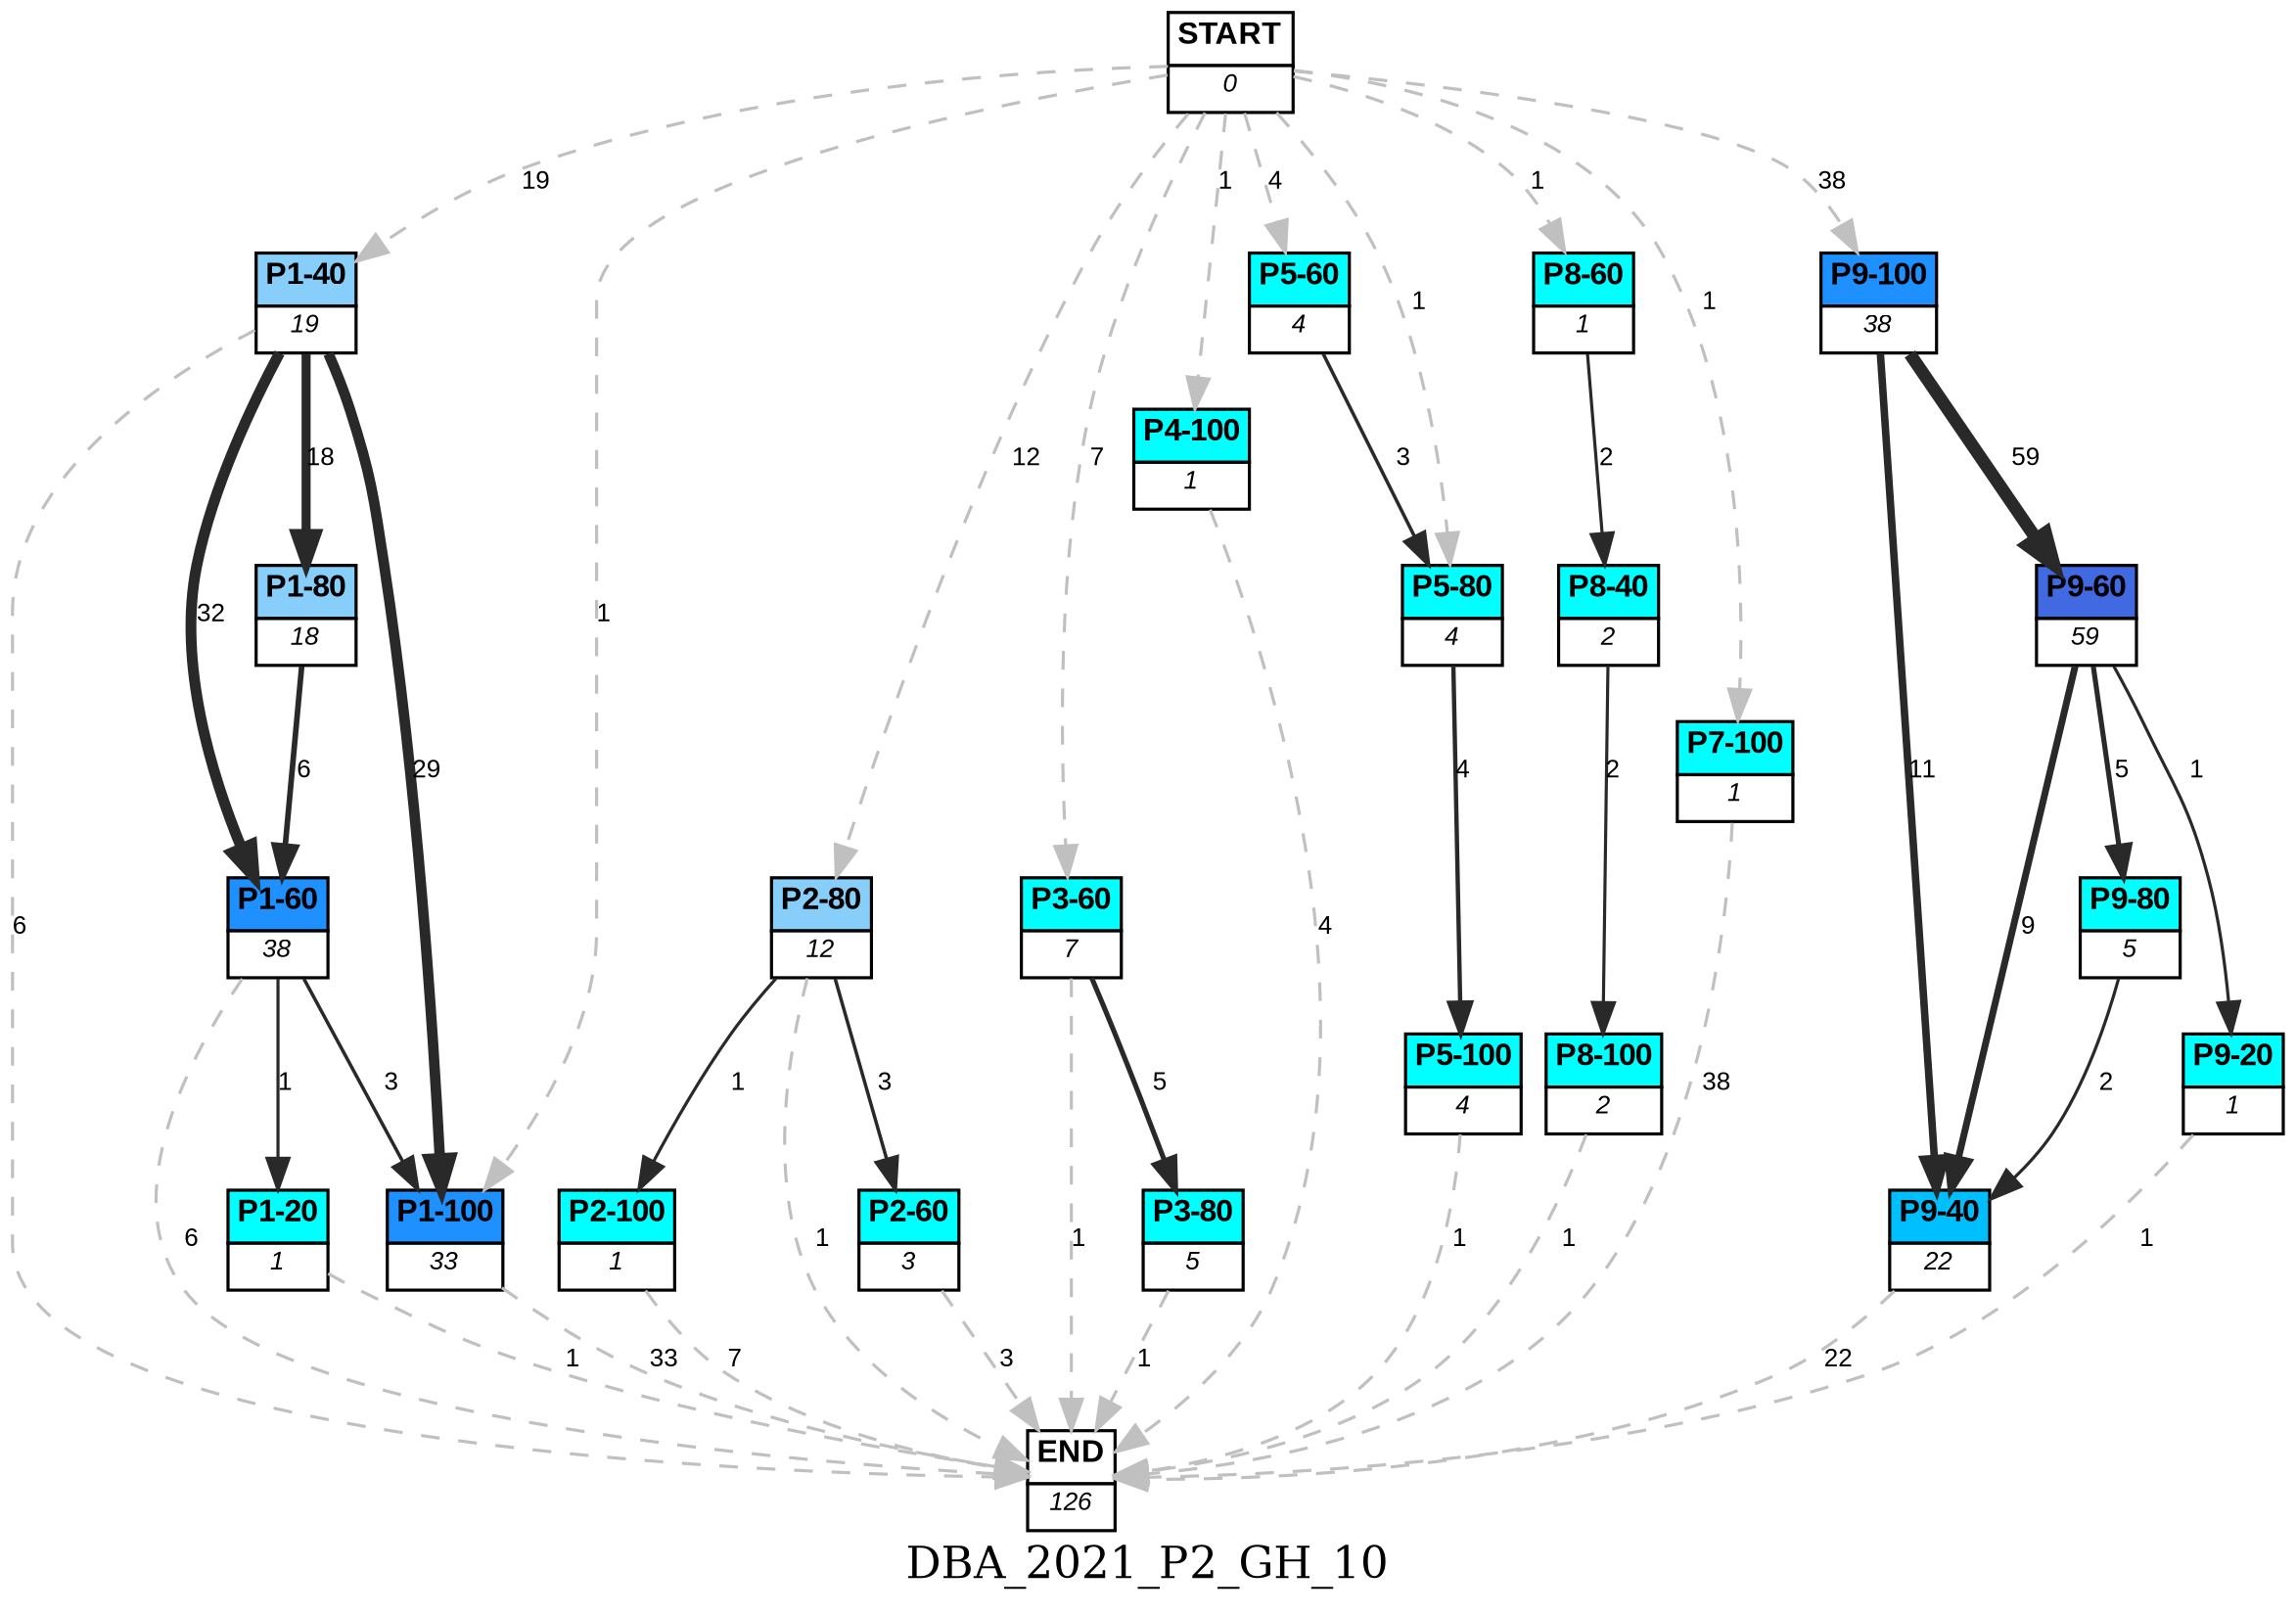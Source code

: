 digraph DBA_2021_P2_GH_10 {
	label=DBA_2021_P2_GH_10;
	dpi = 150
	size="16,11!";
	margin = 0;
"START" [shape=plain, label=<<table border="0" cellborder="1" cellspacing="0"><tr><td bgcolor="white"><FONT face="Arial" POINT-SIZE="10"><b>START</b></FONT></td></tr><tr><td bgcolor="white"><FONT face="Arial" POINT-SIZE="8"><i>0</i></FONT></td></tr></table>>]

"P1-40" [shape=plain, label=<<table border="0" cellborder="1" cellspacing="0"><tr><td bgcolor="lightskyblue"><FONT face="Arial" POINT-SIZE="10"><b>P1-40</b></FONT></td></tr><tr><td bgcolor="white"><FONT face="Arial" POINT-SIZE="8"><i>19</i></FONT></td></tr></table>>]

"P1-60" [shape=plain, label=<<table border="0" cellborder="1" cellspacing="0"><tr><td bgcolor="dodgerblue"><FONT face="Arial" POINT-SIZE="10"><b>P1-60</b></FONT></td></tr><tr><td bgcolor="white"><FONT face="Arial" POINT-SIZE="8"><i>38</i></FONT></td></tr></table>>]

"P1-20" [shape=plain, label=<<table border="0" cellborder="1" cellspacing="0"><tr><td bgcolor="aqua"><FONT face="Arial" POINT-SIZE="10"><b>P1-20</b></FONT></td></tr><tr><td bgcolor="white"><FONT face="Arial" POINT-SIZE="8"><i>1</i></FONT></td></tr></table>>]

"P1-100" [shape=plain, label=<<table border="0" cellborder="1" cellspacing="0"><tr><td bgcolor="dodgerblue"><FONT face="Arial" POINT-SIZE="10"><b>P1-100</b></FONT></td></tr><tr><td bgcolor="white"><FONT face="Arial" POINT-SIZE="8"><i>33</i></FONT></td></tr></table>>]

"P1-80" [shape=plain, label=<<table border="0" cellborder="1" cellspacing="0"><tr><td bgcolor="lightskyblue"><FONT face="Arial" POINT-SIZE="10"><b>P1-80</b></FONT></td></tr><tr><td bgcolor="white"><FONT face="Arial" POINT-SIZE="8"><i>18</i></FONT></td></tr></table>>]

"P2-80" [shape=plain, label=<<table border="0" cellborder="1" cellspacing="0"><tr><td bgcolor="lightskyblue"><FONT face="Arial" POINT-SIZE="10"><b>P2-80</b></FONT></td></tr><tr><td bgcolor="white"><FONT face="Arial" POINT-SIZE="8"><i>12</i></FONT></td></tr></table>>]

"P2-60" [shape=plain, label=<<table border="0" cellborder="1" cellspacing="0"><tr><td bgcolor="aqua"><FONT face="Arial" POINT-SIZE="10"><b>P2-60</b></FONT></td></tr><tr><td bgcolor="white"><FONT face="Arial" POINT-SIZE="8"><i>3</i></FONT></td></tr></table>>]

"P2-100" [shape=plain, label=<<table border="0" cellborder="1" cellspacing="0"><tr><td bgcolor="aqua"><FONT face="Arial" POINT-SIZE="10"><b>P2-100</b></FONT></td></tr><tr><td bgcolor="white"><FONT face="Arial" POINT-SIZE="8"><i>1</i></FONT></td></tr></table>>]

"P3-60" [shape=plain, label=<<table border="0" cellborder="1" cellspacing="0"><tr><td bgcolor="aqua"><FONT face="Arial" POINT-SIZE="10"><b>P3-60</b></FONT></td></tr><tr><td bgcolor="white"><FONT face="Arial" POINT-SIZE="8"><i>7</i></FONT></td></tr></table>>]

"P4-100" [shape=plain, label=<<table border="0" cellborder="1" cellspacing="0"><tr><td bgcolor="aqua"><FONT face="Arial" POINT-SIZE="10"><b>P4-100</b></FONT></td></tr><tr><td bgcolor="white"><FONT face="Arial" POINT-SIZE="8"><i>1</i></FONT></td></tr></table>>]

"P5-60" [shape=plain, label=<<table border="0" cellborder="1" cellspacing="0"><tr><td bgcolor="aqua"><FONT face="Arial" POINT-SIZE="10"><b>P5-60</b></FONT></td></tr><tr><td bgcolor="white"><FONT face="Arial" POINT-SIZE="8"><i>4</i></FONT></td></tr></table>>]

"P5-80" [shape=plain, label=<<table border="0" cellborder="1" cellspacing="0"><tr><td bgcolor="aqua"><FONT face="Arial" POINT-SIZE="10"><b>P5-80</b></FONT></td></tr><tr><td bgcolor="white"><FONT face="Arial" POINT-SIZE="8"><i>4</i></FONT></td></tr></table>>]

"P3-80" [shape=plain, label=<<table border="0" cellborder="1" cellspacing="0"><tr><td bgcolor="aqua"><FONT face="Arial" POINT-SIZE="10"><b>P3-80</b></FONT></td></tr><tr><td bgcolor="white"><FONT face="Arial" POINT-SIZE="8"><i>5</i></FONT></td></tr></table>>]

"P5-100" [shape=plain, label=<<table border="0" cellborder="1" cellspacing="0"><tr><td bgcolor="aqua"><FONT face="Arial" POINT-SIZE="10"><b>P5-100</b></FONT></td></tr><tr><td bgcolor="white"><FONT face="Arial" POINT-SIZE="8"><i>4</i></FONT></td></tr></table>>]

"P8-60" [shape=plain, label=<<table border="0" cellborder="1" cellspacing="0"><tr><td bgcolor="aqua"><FONT face="Arial" POINT-SIZE="10"><b>P8-60</b></FONT></td></tr><tr><td bgcolor="white"><FONT face="Arial" POINT-SIZE="8"><i>1</i></FONT></td></tr></table>>]

"P8-40" [shape=plain, label=<<table border="0" cellborder="1" cellspacing="0"><tr><td bgcolor="aqua"><FONT face="Arial" POINT-SIZE="10"><b>P8-40</b></FONT></td></tr><tr><td bgcolor="white"><FONT face="Arial" POINT-SIZE="8"><i>2</i></FONT></td></tr></table>>]

"P8-100" [shape=plain, label=<<table border="0" cellborder="1" cellspacing="0"><tr><td bgcolor="aqua"><FONT face="Arial" POINT-SIZE="10"><b>P8-100</b></FONT></td></tr><tr><td bgcolor="white"><FONT face="Arial" POINT-SIZE="8"><i>2</i></FONT></td></tr></table>>]

"P7-100" [shape=plain, label=<<table border="0" cellborder="1" cellspacing="0"><tr><td bgcolor="aqua"><FONT face="Arial" POINT-SIZE="10"><b>P7-100</b></FONT></td></tr><tr><td bgcolor="white"><FONT face="Arial" POINT-SIZE="8"><i>1</i></FONT></td></tr></table>>]

"P9-100" [shape=plain, label=<<table border="0" cellborder="1" cellspacing="0"><tr><td bgcolor="dodgerblue"><FONT face="Arial" POINT-SIZE="10"><b>P9-100</b></FONT></td></tr><tr><td bgcolor="white"><FONT face="Arial" POINT-SIZE="8"><i>38</i></FONT></td></tr></table>>]

"P9-40" [shape=plain, label=<<table border="0" cellborder="1" cellspacing="0"><tr><td bgcolor="deepskyblue"><FONT face="Arial" POINT-SIZE="10"><b>P9-40</b></FONT></td></tr><tr><td bgcolor="white"><FONT face="Arial" POINT-SIZE="8"><i>22</i></FONT></td></tr></table>>]

"P9-60" [shape=plain, label=<<table border="0" cellborder="1" cellspacing="0"><tr><td bgcolor="royalblue"><FONT face="Arial" POINT-SIZE="10"><b>P9-60</b></FONT></td></tr><tr><td bgcolor="white"><FONT face="Arial" POINT-SIZE="8"><i>59</i></FONT></td></tr></table>>]

"P9-20" [shape=plain, label=<<table border="0" cellborder="1" cellspacing="0"><tr><td bgcolor="aqua"><FONT face="Arial" POINT-SIZE="10"><b>P9-20</b></FONT></td></tr><tr><td bgcolor="white"><FONT face="Arial" POINT-SIZE="8"><i>1</i></FONT></td></tr></table>>]

"P9-80" [shape=plain, label=<<table border="0" cellborder="1" cellspacing="0"><tr><td bgcolor="aqua"><FONT face="Arial" POINT-SIZE="10"><b>P9-80</b></FONT></td></tr><tr><td bgcolor="white"><FONT face="Arial" POINT-SIZE="8"><i>5</i></FONT></td></tr></table>>]

"END" [shape=plain, label=<<table border="0" cellborder="1" cellspacing="0"><tr><td bgcolor="white"><FONT face="Arial" POINT-SIZE="10"><b>END</b></FONT></td></tr><tr><td bgcolor="white"><FONT face="Arial" POINT-SIZE="8"><i>126</i></FONT></td></tr></table>>]

"START" -> "P1-40" [ style = dashed color=grey label ="19" labelfloat=false fontname="Arial" fontsize=8]

"START" -> "P1-100" [ style = dashed color=grey label ="1" labelfloat=false fontname="Arial" fontsize=8]

"START" -> "P2-80" [ style = dashed color=grey label ="12" labelfloat=false fontname="Arial" fontsize=8]

"START" -> "P3-60" [ style = dashed color=grey label ="7" labelfloat=false fontname="Arial" fontsize=8]

"START" -> "P4-100" [ style = dashed color=grey label ="1" labelfloat=false fontname="Arial" fontsize=8]

"START" -> "P5-60" [ style = dashed color=grey label ="4" labelfloat=false fontname="Arial" fontsize=8]

"START" -> "P5-80" [ style = dashed color=grey label ="1" labelfloat=false fontname="Arial" fontsize=8]

"START" -> "P8-60" [ style = dashed color=grey label ="1" labelfloat=false fontname="Arial" fontsize=8]

"START" -> "P7-100" [ style = dashed color=grey label ="1" labelfloat=false fontname="Arial" fontsize=8]

"START" -> "P9-100" [ style = dashed color=grey label ="38" labelfloat=false fontname="Arial" fontsize=8]

"P1-40" -> "P1-60" [ color=grey16 penwidth = "3.46573590279973"label ="32" labelfloat=false fontname="Arial" fontsize=8]

"P1-40" -> "P1-100" [ color=grey16 penwidth = "3.36729582998647"label ="29" labelfloat=false fontname="Arial" fontsize=8]

"P1-40" -> "P1-80" [ color=grey16 penwidth = "2.89037175789616"label ="18" labelfloat=false fontname="Arial" fontsize=8]

"P1-40" -> "END" [ style = dashed color=grey label ="6" labelfloat=false fontname="Arial" fontsize=8]

"P1-60" -> "P1-20" [ color=grey16 penwidth = "1"label ="1" labelfloat=false fontname="Arial" fontsize=8]

"P1-60" -> "P1-100" [ color=grey16 penwidth = "1.09861228866811"label ="3" labelfloat=false fontname="Arial" fontsize=8]

"P1-60" -> "END" [ style = dashed color=grey label ="6" labelfloat=false fontname="Arial" fontsize=8]

"P1-20" -> "END" [ style = dashed color=grey label ="1" labelfloat=false fontname="Arial" fontsize=8]

"P1-100" -> "END" [ style = dashed color=grey label ="33" labelfloat=false fontname="Arial" fontsize=8]

"P1-80" -> "P1-60" [ color=grey16 penwidth = "1.79175946922805"label ="6" labelfloat=false fontname="Arial" fontsize=8]

"P2-80" -> "P2-60" [ color=grey16 penwidth = "1.09861228866811"label ="3" labelfloat=false fontname="Arial" fontsize=8]

"P2-80" -> "P2-100" [ color=grey16 penwidth = "1"label ="1" labelfloat=false fontname="Arial" fontsize=8]

"P2-80" -> "END" [ style = dashed color=grey label ="1" labelfloat=false fontname="Arial" fontsize=8]

"P2-60" -> "END" [ style = dashed color=grey label ="3" labelfloat=false fontname="Arial" fontsize=8]

"P2-100" -> "END" [ style = dashed color=grey label ="7" labelfloat=false fontname="Arial" fontsize=8]

"P3-60" -> "P3-80" [ color=grey16 penwidth = "1.6094379124341"label ="5" labelfloat=false fontname="Arial" fontsize=8]

"P3-60" -> "END" [ style = dashed color=grey label ="1" labelfloat=false fontname="Arial" fontsize=8]

"P4-100" -> "END" [ style = dashed color=grey label ="4" labelfloat=false fontname="Arial" fontsize=8]

"P5-60" -> "P5-80" [ color=grey16 penwidth = "1.09861228866811"label ="3" labelfloat=false fontname="Arial" fontsize=8]

"P5-80" -> "P5-100" [ color=grey16 penwidth = "1.38629436111989"label ="4" labelfloat=false fontname="Arial" fontsize=8]

"P3-80" -> "END" [ style = dashed color=grey label ="1" labelfloat=false fontname="Arial" fontsize=8]

"P5-100" -> "END" [ style = dashed color=grey label ="1" labelfloat=false fontname="Arial" fontsize=8]

"P8-60" -> "P8-40" [ color=grey16 penwidth = "1"label ="2" labelfloat=false fontname="Arial" fontsize=8]

"P8-40" -> "P8-100" [ color=grey16 penwidth = "1"label ="2" labelfloat=false fontname="Arial" fontsize=8]

"P8-100" -> "END" [ style = dashed color=grey label ="1" labelfloat=false fontname="Arial" fontsize=8]

"P7-100" -> "END" [ style = dashed color=grey label ="38" labelfloat=false fontname="Arial" fontsize=8]

"P9-100" -> "P9-40" [ color=grey16 penwidth = "2.39789527279837"label ="11" labelfloat=false fontname="Arial" fontsize=8]

"P9-100" -> "P9-60" [ color=grey16 penwidth = "4.07753744390572"label ="59" labelfloat=false fontname="Arial" fontsize=8]

"P9-40" -> "END" [ style = dashed color=grey label ="22" labelfloat=false fontname="Arial" fontsize=8]

"P9-60" -> "P9-40" [ color=grey16 penwidth = "2.19722457733622"label ="9" labelfloat=false fontname="Arial" fontsize=8]

"P9-60" -> "P9-20" [ color=grey16 penwidth = "1"label ="1" labelfloat=false fontname="Arial" fontsize=8]

"P9-60" -> "P9-80" [ color=grey16 penwidth = "1.6094379124341"label ="5" labelfloat=false fontname="Arial" fontsize=8]

"P9-20" -> "END" [ style = dashed color=grey label ="1" labelfloat=false fontname="Arial" fontsize=8]

"P9-80" -> "P9-40" [ color=grey16 penwidth = "1"label ="2" labelfloat=false fontname="Arial" fontsize=8]

}
